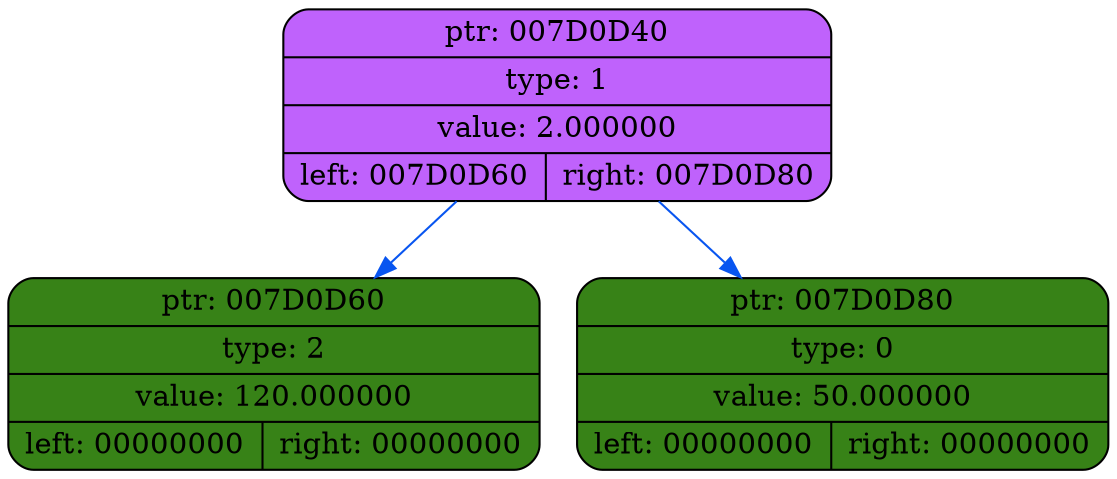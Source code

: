 digraph
{
    rankdir=TP

        node007D0D40[shape=record,style="rounded,filled",fillcolor="#BF62FC",label="{ ptr: 007D0D40 | type: 1 | value: 2.000000| { left: 007D0D60 | right: 007D0D80 }}"];
    node007D0D40 -> node007D0D60[color="#0855F0"]
    node007D0D60[shape=record,style="rounded,filled",fillcolor="#378217",label="{ ptr: 007D0D60 | type: 2 | value: 120.000000| { left: 00000000 | right: 00000000 }}"];
    node007D0D40 -> node007D0D80[color="#0855F0"]
    node007D0D80[shape=record,style="rounded,filled",fillcolor="#378217",label="{ ptr: 007D0D80 | type: 0 | value: 50.000000| { left: 00000000 | right: 00000000 }}"];
}